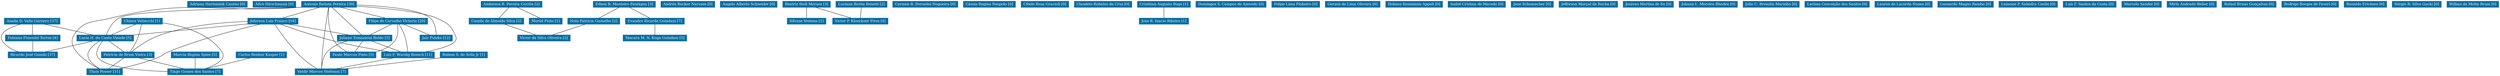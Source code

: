 strict graph grafo1 {
	graph [bb="0,0,6964.3,249",
		id=grafo1,
		overlap=False
	];
	node [fontsize=12,
		label="\N",
		shape=rectangle,
		style=filled
	];
	0	 [URL="membro-7031094369974040.html",
		color="#0A6EA4",
		fontcolor="#FFFFFF",
		height=0.29167,
		label="Adriana Hartemink Cantini [0]",
		pos="523.86,238.5",
		width=2.25];
	1	 [URL="membro-8786959920026227.html",
		color="#0A6EA4",
		fontcolor="#FFFFFF",
		height=0.29167,
		label="Alice Hirschmann [0]",
		pos="682.86,238.5",
		width=1.6528];
	2	 [URL="membro-4075727326925108.html",
		color="#0A6EA4",
		fontcolor="#FFFFFF",
		height=0.29167,
		label="Analía D. Valle Garnero [37]",
		pos="94.857,181.5",
		width=2.1667];
	19	 [URL="membro-3194461270391349.html",
		color="#0A6EA4",
		fontcolor="#FFFFFF",
		height=0.29167,
		label="Fabiano Pimentel Torres [4]",
		pos="98.857,124.5",
		width=2.0694];
	2 -- 19	 [pos="95.609,170.78 96.324,160.59 97.394,145.35 98.108,135.17"];
	38	 [URL="membro-9245604354419040.html",
		color="#0A6EA4",
		fontcolor="#FFFFFF",
		height=0.29167,
		label="Lucia H. do Canto Vinade [5]",
		pos="307.86,124.5",
		width=2.2083];
	2 -- 38	 [pos="134.43,170.91 172.68,160.67 230.32,145.25 268.51,135.03"];
	50	 [URL="membro-2410346128596894.html",
		color="#0A6EA4",
		fontcolor="#FFFFFF",
		height=0.29167,
		label="Ricardo José Gunski [37]",
		pos="98.857,67.5",
		width=1.9028];
	2 -- 50	 [pos="63.845,170.93 35.472,159.4 0,139.2 14.857,114 25.098,96.625 44.424,85.286 61.959,78.159"];
	19 -- 50	 [pos="98.857,113.78 98.857,103.59 98.857,88.348 98.857,78.173"];
	38 -- 50	 [pos="269.04,113.91 231.5,103.67 174.94,88.25 137.47,78.031"];
	56	 [URL="membro-2277857386983441.html",
		color="#0A6EA4",
		fontcolor="#FFFFFF",
		height=0.29167,
		label="Thais Posser [51]",
		pos="308.86,10.5",
		width=1.375];
	38 -- 56	 [pos="292.38,113.81 276.06,101.12 253.86,78.885 262.86,57 268.99,42.086 282.47,29.41 293.27,21.078"];
	57	 [URL="membro-5811514780628956.html",
		color="#0A6EA4",
		fontcolor="#FFFFFF",
		height=0.29167,
		label="Tiago Gomes dos Santos [7]",
		pos="576.86,10.5",
		width=2.1111];
	38 -- 57	 [pos="301.11,113.53 293.06,98.889 282.31,72.976 295.86,57 309.05,41.444 421.97,26.624 500.58,18.053"];
	47	 [URL="membro-4784524035053952.html",
		color="#0A6EA4",
		fontcolor="#FFFFFF",
		height=0.29167,
		label="Patrícia de Brum Vieira [3]",
		pos="377.86,67.5",
		width=2.0139];
	38 -- 47	 [pos="321.03,113.78 333.54,103.59 352.26,88.348 364.75,78.173"];
	47 -- 56	 [pos="364.88,56.779 352.55,46.588 334.1,31.348 321.78,21.173"];
	47 -- 57	 [pos="414.82,56.912 450.57,46.674 504.42,31.25 540.09,21.031"];
	3	 [URL="membro-2869652027513088.html",
		color="#0A6EA4",
		fontcolor="#FFFFFF",
		height=0.29167,
		label="Anderson R. Pereira Corrêa [2]",
		pos="1399.8,238.5",
		width=2.2917];
	8	 [URL="membro-5819114335361707.html",
		color="#0A6EA4",
		fontcolor="#FFFFFF",
		height=0.29167,
		label="Camila de Almeida Silva [2]",
		pos="1355.8,181.5",
		width=2.1111];
	3 -- 8	 [pos="1391.5,227.78 1383.7,217.59 1371.9,202.35 1364.1,192.17"];
	45	 [URL="membro-4605424722032113.html",
		color="#0A6EA4",
		fontcolor="#FFFFFF",
		height=0.29167,
		label="Muriel Pinto [1]",
		pos="1495.8,181.5",
		width=1.2778];
	3 -- 45	 [pos="1417.9,227.78 1435,217.59 1460.7,202.35 1477.8,192.17"];
	59	 [URL="membro-5499729844691575.html",
		color="#0A6EA4",
		fontcolor="#FFFFFF",
		height=0.29167,
		label="Victor da Silva Oliveira [2]",
		pos="1487.8,124.5",
		width=2.0278];
	8 -- 59	 [pos="1380.3,170.91 1404,160.67 1439.8,145.25 1463.4,135.03"];
	4	 [URL="membro-0043376390965232.html",
		color="#0A6EA4",
		fontcolor="#FFFFFF",
		height=0.29167,
		label="Andréa Becker Narvaes [0]",
		pos="1891.8,238.5",
		width=2.0417];
	5	 [URL="membro-0905235589505578.html",
		color="#0A6EA4",
		fontcolor="#FFFFFF",
		height=0.29167,
		label="Angelo Alberto Schneider [0]",
		pos="2062.8,238.5",
		width=2.1944];
	6	 [URL="membro-2960319577737903.html",
		color="#0A6EA4",
		fontcolor="#FFFFFF",
		height=0.29167,
		label="Antonio Batista Pereira [30]",
		pos="834.86,238.5",
		width=2.0694];
	6 -- 38	 [pos="760.22,229.03 757.06,228.67 753.93,228.33 750.86,228 661.68,218.44 424.99,239.42 348.86,192 327.8,178.88 316.02,150.57 310.93,135.11"];
	6 -- 56	 [pos="760.22,229.01 757.06,228.66 753.93,228.32 750.86,228 561.89,208.21 507,246.12 324.86,192 273.59,176.76 246.3,180.91 218.86,135 192.32,\
90.587 257.69,41.989 290.91,21.055"];
	21	 [URL="membro-4895231407900749.html",
		color="#0A6EA4",
		fontcolor="#FFFFFF",
		height=0.29167,
		label="Filipe de Carvalho Victoria [20]",
		pos="946.86,181.5",
		width=2.3333];
	6 -- 21	 [pos="855.66,227.91 875.78,217.67 906.09,202.25 926.17,192.03"];
	25	 [URL="membro-2069437408328707.html",
		color="#0A6EA4",
		fontcolor="#FFFFFF",
		height=0.29167,
		label="Jair Putzke [12]",
		pos="870.86,124.5",
		width=1.2639];
	6 -- 25	 [pos="837.58,227.9 841.06,214.55 847.42,190.93 853.86,171 857.88,158.57 863.12,144.51 866.71,135.13"];
	27	 [URL="membro-1680065573338339.html",
		color="#0A6EA4",
		fontcolor="#FFFFFF",
		height=0.29167,
		label="Jeferson Luis Franco [54]",
		pos="699.86,181.5",
		width=1.9167];
	6 -- 27	 [pos="809.78,227.91 785.54,217.67 749.01,202.25 724.8,192.03"];
	32	 [URL="membro-7328532865816639.html",
		color="#0A6EA4",
		fontcolor="#FFFFFF",
		height=0.29167,
		label="Juliano Tomazzoni Boldo [5]",
		pos="1050.8,124.5",
		width=2.1528];
	6 -- 32	 [pos="909.51,230.35 960.55,223.21 1022,210.94 1039.8,192 1054.3,176.6 1054,149.98 1052.4,135.19"];
	41	 [URL="membro-4304180741961721.html",
		color="#0A6EA4",
		fontcolor="#FFFFFF",
		height=0.29167,
		label="Luiz F. Wurdig Roesch [11]",
		pos="1147.8,67.5",
		width=2.0972];
	6 -- 41	 [pos="909.56,229.34 954.2,222.33 1011.4,210.63 1059.8,192 1106.5,174.03 1132,178.4 1156.8,135 1167,117.15 1159.2,92.379 1153.1,78.344"];
	48	 [URL="membro-6404519694715281.html",
		color="#0A6EA4",
		fontcolor="#FFFFFF",
		height=0.29167,
		label="Paulo Marcos Pinto [5]",
		pos="952.86,67.5",
		width=1.75];
	6 -- 48	 [pos="828.68,227.99 816.06,204.98 790.52,149.37 815.86,114 826.36,99.351 868.13,86.514 902.82,78.061"];
	58	 [URL="membro-6868213051236665.html",
		color="#0A6EA4",
		fontcolor="#FFFFFF",
		height=0.29167,
		label="Valdir Marcos Stefenon [7]",
		pos="1147.8,10.5",
		width=2.0278];
	6 -- 58	 [pos="909.54,230.01 977.07,221.54 1070.9,207.58 1104.8,192 1173.7,160.35 1202.5,147.95 1231.8,78 1235.4,69.393 1236.6,65.041 1231.8,57 \
1221.6,39.625 1202.3,28.286 1184.7,21.159"];
	21 -- 25	 [pos="932.57,170.78 918.98,160.59 898.66,145.35 885.09,135.17"];
	21 -- 32	 [pos="966.42,170.78 985.02,160.59 1012.8,145.35 1031.3,135.17"];
	21 -- 41	 [pos="1026.4,170.97 1071.4,163.35 1121.6,151.49 1136.8,135 1151.2,119.48 1150.9,92.91 1149.4,78.158"];
	21 -- 48	 [pos="947.41,170.98 948.55,149.37 951.14,100.19 952.29,78.328"];
	27 -- 38	 [pos="630.68,171.44 560.35,161.21 451.83,145.43 380.33,135.04"];
	27 -- 56	 [pos="678.85,170.91 642.06,152.33 563.62,112.54 497.86,78 480.43,68.844 477.01,64.617 458.86,57 423.16,42.021 380.91,29.352 350.37,21.04"];
	27 -- 47	 [pos="670.14,170.98 608.96,149.32 469.5,99.942 407.97,78.161"];
	27 -- 32	 [pos="764.65,170.98 827.74,160.73 923.09,145.25 986.15,135.01"];
	27 -- 41	 [pos="713.98,170.81 734.98,155.51 776.23,127.71 815.86,114 861.79,98.111 989.08,83.164 1072,74.691"];
	27 -- 58	 [pos="708.84,170.88 721.27,156.65 744.9,131.2 768.86,114 814.23,81.43 827.87,74.654 880.86,57 944.58,35.77 1020.2,23.758 1074.7,17.285"];
	32 -- 41	 [pos="1069.1,113.78 1086.4,103.59 1112.3,88.348 1129.7,78.173"];
	32 -- 48	 [pos="1032.4,113.78 1014.9,103.59 988.7,88.348 971.21,78.173"];
	32 -- 58	 [pos="1050,113.83 1049.5,99.537 1050.6,74.012 1062.8,57 1075.1,39.925 1095.6,28.438 1113.5,21.154"];
	41 -- 58	 [pos="1147.8,56.779 1147.8,46.588 1147.8,31.348 1147.8,21.173"];
	7	 [URL="membro-3469385544914151.html",
		color="#0A6EA4",
		fontcolor="#FFFFFF",
		height=0.29167,
		label="Beatriz Stoll Moraes [3]",
		pos="2224.8,238.5",
		width=1.8056];
	55	 [URL="membro-7239967672848394.html",
		color="#0A6EA4",
		fontcolor="#FFFFFF",
		height=0.29167,
		label="Silvane Vestena [1]",
		pos="2224.8,181.5",
		width=1.5278];
	7 -- 55	 [pos="2224.8,227.78 2224.8,217.59 2224.8,202.35 2224.8,192.17"];
	60	 [URL="membro-6399818992878421.html",
		color="#0A6EA4",
		fontcolor="#FFFFFF",
		height=0.29167,
		label="Victor P. Kloeckner Pires [4]",
		pos="2376.8,181.5",
		width=2.1528];
	7 -- 60	 [pos="2253.1,227.91 2280.4,217.67 2321.5,202.25 2348.7,192.03"];
	9	 [URL="membro-3758714218353612.html",
		color="#0A6EA4",
		fontcolor="#FFFFFF",
		height=0.29167,
		label="Carlos Benhur Kasper [1]",
		pos="576.86,67.5",
		width=1.9306];
	9 -- 57	 [pos="576.86,56.779 576.86,46.588 576.86,31.348 576.86,21.173"];
	10	 [URL="membro-7476378319243219.html",
		color="#0A6EA4",
		fontcolor="#FFFFFF",
		height=0.29167,
		label="Carmen R. Dorneles Nogueira [0]",
		pos="2554.8,238.5",
		width=2.4722];
	11	 [URL="membro-9101858681342985.html",
		color="#0A6EA4",
		fontcolor="#FFFFFF",
		height=0.29167,
		label="Cássia Regina Nespolo [0]",
		pos="2733.8,238.5",
		width=1.9861];
	12	 [URL="membro-1681384408424641.html",
		color="#0A6EA4",
		fontcolor="#FFFFFF",
		height=0.29167,
		label="Chiara Valsecchi [1]",
		pos="414.86,181.5",
		width=1.5833];
	12 -- 38	 [pos="394.99,170.91 375.77,160.67 346.81,145.25 327.63,135.03"];
	12 -- 57	 [pos="460.28,170.97 560.62,147.51 793.19,91.886 803.86,78 809.55,70.6 809.76,64.232 803.86,57 784.95,33.818 711.37,21.876 653.04,15.939"];
	12 -- 47	 [pos="412.21,170.88 408.78,157.51 402.48,133.86 395.86,114 391.7,101.52 386.13,87.465 382.3,78.107"];
	13	 [URL="membro-4807525329153013.html",
		color="#0A6EA4",
		fontcolor="#FFFFFF",
		height=0.29167,
		label="Cibele Rosa Gracioli [0]",
		pos="2889.8,238.5",
		width=1.8333];
	14	 [URL="membro-3319979476636319.html",
		color="#0A6EA4",
		fontcolor="#FFFFFF",
		height=0.29167,
		label="Claudete Robalos da Cruz [0]",
		pos="3052.8,238.5",
		width=2.1944];
	15	 [URL="membro-3831988899325479.html",
		color="#0A6EA4",
		fontcolor="#FFFFFF",
		height=0.29167,
		label="Cristhian Augusto Bugs [1]",
		pos="3223.8,238.5",
		width=2.0417];
	30	 [URL="membro-5627311567399428.html",
		color="#0A6EA4",
		fontcolor="#FFFFFF",
		height=0.29167,
		label="Jose R. Inacio Ribeiro [1]",
		pos="3223.8,181.5",
		width=1.9167];
	15 -- 30	 [pos="3223.8,227.78 3223.8,217.59 3223.8,202.35 3223.8,192.17"];
	16	 [URL="membro-3246002087220693.html",
		color="#0A6EA4",
		fontcolor="#FFFFFF",
		height=0.29167,
		label="Domingos S. Campos de Azevedo [0]",
		pos="3413.8,238.5",
		width=2.7361];
	17	 [URL="membro-7079815998550043.html",
		color="#0A6EA4",
		fontcolor="#FFFFFF",
		height=0.29167,
		label="Edson R. Monteiro Paniágua [3]",
		pos="1714.8,238.5",
		width=2.3611];
	18	 [URL="membro-0392455526575019.html",
		color="#0A6EA4",
		fontcolor="#FFFFFF",
		height=0.29167,
		label="Evandro Ricardo Guindani [7]",
		pos="1799.8,181.5",
		width=2.2361];
	17 -- 18	 [pos="1730.8,227.78 1746,217.59 1768.7,202.35 1783.9,192.17"];
	46	 [URL="membro-4672432445245125.html",
		color="#0A6EA4",
		fontcolor="#FFFFFF",
		height=0.29167,
		label="Nola Patrícia Gamalho [2]",
		pos="1630.8,181.5",
		width=1.9583];
	17 -- 46	 [pos="1699,227.78 1684,217.59 1661.5,202.35 1646.5,192.17"];
	62	 [URL="membro-4069656994720229.html",
		color="#0A6EA4",
		fontcolor="#FFFFFF",
		height=0.29167,
		label="Yáscara M. N. Koga Guindani [5]",
		pos="1799.8,124.5",
		width=2.4861];
	18 -- 62	 [pos="1799.8,170.78 1799.8,160.59 1799.8,145.35 1799.8,135.17"];
	46 -- 59	 [pos="1604.3,170.91 1578.6,160.67 1539.9,145.25 1514.2,135.03"];
	20	 [URL="membro-1589874577225604.html",
		color="#0A6EA4",
		fontcolor="#FFFFFF",
		height=0.29167,
		label="Felipe Lima Pinheiro [0]",
		pos="3596.8,238.5",
		width=1.8472];
	22	 [URL="membro-8063504518653314.html",
		color="#0A6EA4",
		fontcolor="#FFFFFF",
		height=0.29167,
		label="Gerson de Lima Oliveira [0]",
		pos="3756.8,238.5",
		width=2.0972];
	23	 [URL="membro-5360357766246970.html",
		color="#0A6EA4",
		fontcolor="#FFFFFF",
		height=0.29167,
		label="Helmoz Roseniaim Appelt [0]",
		pos="3929.8,238.5",
		width=2.2083];
	24	 [URL="membro-0439808520770674.html",
		color="#0A6EA4",
		fontcolor="#FFFFFF",
		height=0.29167,
		label="Isabel Cristina de Macedo [0]",
		pos="4105.8,238.5",
		width=2.1667];
	26	 [URL="membro-9233988370531951.html",
		color="#0A6EA4",
		fontcolor="#FFFFFF",
		height=0.29167,
		label="Jane Schumacher [0]",
		pos="4259.8,238.5",
		width=1.6111];
	28	 [URL="membro-9707343593567031.html",
		color="#0A6EA4",
		fontcolor="#FFFFFF",
		height=0.29167,
		label="Jefferson Marçal da Rocha [0]",
		pos="4415.8,238.5",
		width=2.2222];
	29	 [URL="membro-9684510949704215.html",
		color="#0A6EA4",
		fontcolor="#FFFFFF",
		height=0.29167,
		label="Jonivan Martins de Sa [0]",
		pos="4582.8,238.5",
		width=1.9167];
	31	 [URL="membro-7147292140891511.html",
		color="#0A6EA4",
		fontcolor="#FFFFFF",
		height=0.29167,
		label="Juliana L. Moreira Rhoden [0]",
		pos="4750.8,238.5",
		width=2.2361];
	33	 [URL="membro-7724745358129837.html",
		color="#0A6EA4",
		fontcolor="#FFFFFF",
		height=0.29167,
		label="Julio C. Bresolin Marinho [0]",
		pos="4927.8,238.5",
		width=2.1667];
	34	 [URL="membro-3992717755933028.html",
		color="#0A6EA4",
		fontcolor="#FFFFFF",
		height=0.29167,
		label="Larissa Conceição dos Santos [0]",
		pos="5110.8,238.5",
		width=2.4167];
	35	 [URL="membro-4358910526888940.html",
		color="#0A6EA4",
		fontcolor="#FFFFFF",
		height=0.29167,
		label="Lauren de Lacerda Nunes [0]",
		pos="5293.8,238.5",
		width=2.1667];
	36	 [URL="membro-4569568927785852.html",
		color="#0A6EA4",
		fontcolor="#FFFFFF",
		height=0.29167,
		label="Leonardo Magno Rambo [0]",
		pos="5466.8,238.5",
		width=2.125];
	37	 [URL="membro-4752000647024265.html",
		color="#0A6EA4",
		fontcolor="#FFFFFF",
		height=0.29167,
		label="Lisianne P. Sabedra Ceolin [0]",
		pos="5642.8,238.5",
		width=2.25];
	39	 [URL="membro-4218915379129113.html",
		color="#0A6EA4",
		fontcolor="#FFFFFF",
		height=0.29167,
		label="Luciana Borba Benetti [2]",
		pos="2377.8,238.5",
		width=1.9444];
	39 -- 60	 [pos="2377.6,227.78 2377.5,217.59 2377.2,202.35 2377,192.17"];
	40	 [URL="membro-0382799433347639.html",
		color="#0A6EA4",
		fontcolor="#FFFFFF",
		height=0.29167,
		label="Luís F. Santos da Costa [0]",
		pos="5814.8,238.5",
		width=2.0278];
	42	 [URL="membro-0501263145561247.html",
		color="#0A6EA4",
		fontcolor="#FFFFFF",
		height=0.29167,
		label="Marcelo Sander [0]",
		pos="5959.8,238.5",
		width=1.5];
	43	 [URL="membro-4541292297263996.html",
		color="#0A6EA4",
		fontcolor="#FFFFFF",
		height=0.29167,
		label="Marcia Regina Spies [5]",
		pos="729.86,67.5",
		width=1.8194];
	43 -- 57	 [pos="701.44,56.912 673.96,46.674 632.56,31.25 605.13,21.031"];
	44	 [URL="membro-2256892090251117.html",
		color="#0A6EA4",
		fontcolor="#FFFFFF",
		height=0.29167,
		label="Mirla Andrade Weber [0]",
		pos="6100.8,238.5",
		width=1.9028];
	49	 [URL="membro-2185779366488602.html",
		color="#0A6EA4",
		fontcolor="#FFFFFF",
		height=0.29167,
		label="Rafael Bruno Gonçalves [0]",
		pos="6262.8,238.5",
		width=2.0833];
	51	 [URL="membro-3479198807486329.html",
		color="#0A6EA4",
		fontcolor="#FFFFFF",
		height=0.29167,
		label="Rodrigo Borges de Faveri [0]",
		pos="6433.8,238.5",
		width=2.1667];
	52	 [URL="membro-2185079928360774.html",
		color="#0A6EA4",
		fontcolor="#FFFFFF",
		height=0.29167,
		label="Ronaldo Erichsen [0]",
		pos="6588.8,238.5",
		width=1.6389];
	53	 [URL="membro-3746812185320554.html",
		color="#0A6EA4",
		fontcolor="#FFFFFF",
		height=0.29167,
		label="Rubem S. de Avila Jr [1]",
		pos="1347.8,67.5",
		width=1.875];
	53 -- 58	 [pos="1310.7,56.912 1274.7,46.674 1220.6,31.25 1184.8,21.031"];
	54	 [URL="membro-1512714676917940.html",
		color="#0A6EA4",
		fontcolor="#FFFFFF",
		height=0.29167,
		label="Sérgio R. Silva Gacki [0]",
		pos="6734.8,238.5",
		width=1.9028];
	61	 [URL="membro-4714952763042497.html",
		color="#0A6EA4",
		fontcolor="#FFFFFF",
		height=0.29167,
		label="Willian da Motta Brum [0]",
		pos="6892.8,238.5",
		width=1.9861];
}

